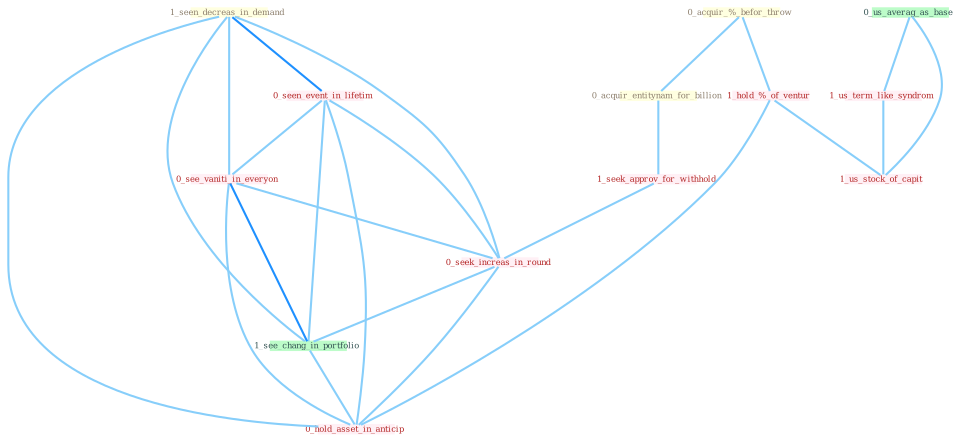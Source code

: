 Graph G{ 
    node
    [shape=polygon,style=filled,width=.5,height=.06,color="#BDFCC9",fixedsize=true,fontsize=4,
    fontcolor="#2f4f4f"];
    {node
    [color="#ffffe0", fontcolor="#8b7d6b"] "0_acquir_%_befor_throw " "1_seen_decreas_in_demand " "0_acquir_entitynam_for_billion "}
{node [color="#fff0f5", fontcolor="#b22222"] "0_seen_event_in_lifetim " "1_us_term_like_syndrom " "1_seek_approv_for_withhold " "1_hold_%_of_ventur " "0_see_vaniti_in_everyon " "0_seek_increas_in_round " "1_us_stock_of_capit " "0_hold_asset_in_anticip "}
edge [color="#B0E2FF"];

	"0_acquir_%_befor_throw " -- "0_acquir_entitynam_for_billion " [w="1", color="#87cefa" ];
	"0_acquir_%_befor_throw " -- "1_hold_%_of_ventur " [w="1", color="#87cefa" ];
	"1_seen_decreas_in_demand " -- "0_seen_event_in_lifetim " [w="2", color="#1e90ff" , len=0.8];
	"1_seen_decreas_in_demand " -- "0_see_vaniti_in_everyon " [w="1", color="#87cefa" ];
	"1_seen_decreas_in_demand " -- "0_seek_increas_in_round " [w="1", color="#87cefa" ];
	"1_seen_decreas_in_demand " -- "1_see_chang_in_portfolio " [w="1", color="#87cefa" ];
	"1_seen_decreas_in_demand " -- "0_hold_asset_in_anticip " [w="1", color="#87cefa" ];
	"0_acquir_entitynam_for_billion " -- "1_seek_approv_for_withhold " [w="1", color="#87cefa" ];
	"0_seen_event_in_lifetim " -- "0_see_vaniti_in_everyon " [w="1", color="#87cefa" ];
	"0_seen_event_in_lifetim " -- "0_seek_increas_in_round " [w="1", color="#87cefa" ];
	"0_seen_event_in_lifetim " -- "1_see_chang_in_portfolio " [w="1", color="#87cefa" ];
	"0_seen_event_in_lifetim " -- "0_hold_asset_in_anticip " [w="1", color="#87cefa" ];
	"0_us_averag_as_base " -- "1_us_term_like_syndrom " [w="1", color="#87cefa" ];
	"0_us_averag_as_base " -- "1_us_stock_of_capit " [w="1", color="#87cefa" ];
	"1_us_term_like_syndrom " -- "1_us_stock_of_capit " [w="1", color="#87cefa" ];
	"1_seek_approv_for_withhold " -- "0_seek_increas_in_round " [w="1", color="#87cefa" ];
	"1_hold_%_of_ventur " -- "1_us_stock_of_capit " [w="1", color="#87cefa" ];
	"1_hold_%_of_ventur " -- "0_hold_asset_in_anticip " [w="1", color="#87cefa" ];
	"0_see_vaniti_in_everyon " -- "0_seek_increas_in_round " [w="1", color="#87cefa" ];
	"0_see_vaniti_in_everyon " -- "1_see_chang_in_portfolio " [w="2", color="#1e90ff" , len=0.8];
	"0_see_vaniti_in_everyon " -- "0_hold_asset_in_anticip " [w="1", color="#87cefa" ];
	"0_seek_increas_in_round " -- "1_see_chang_in_portfolio " [w="1", color="#87cefa" ];
	"0_seek_increas_in_round " -- "0_hold_asset_in_anticip " [w="1", color="#87cefa" ];
	"1_see_chang_in_portfolio " -- "0_hold_asset_in_anticip " [w="1", color="#87cefa" ];
}